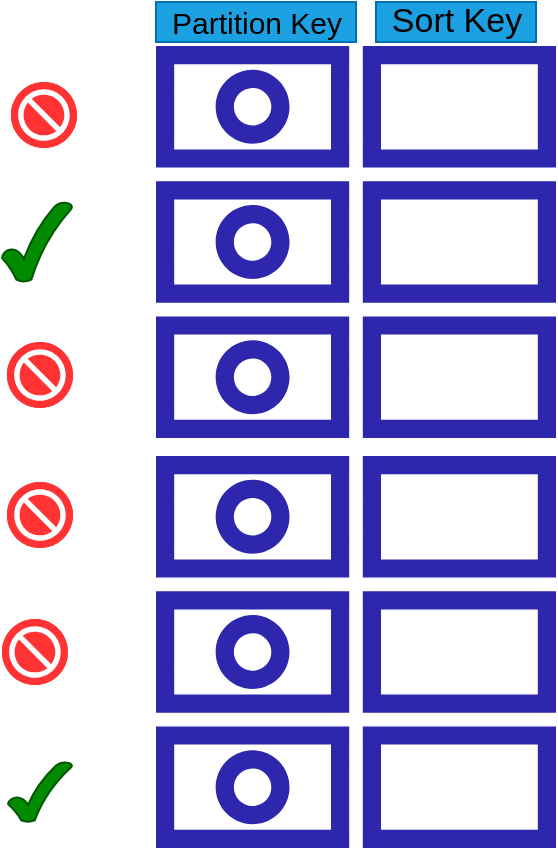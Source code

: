 <mxfile>
    <diagram id="1VAyFFP0JtMyp60UE6oi" name="Page-1">
        <mxGraphModel dx="1979" dy="500" grid="1" gridSize="10" guides="1" tooltips="1" connect="1" arrows="1" fold="1" page="1" pageScale="1" pageWidth="827" pageHeight="1169" background="#ffffff" math="0" shadow="0">
            <root>
                <mxCell id="0"/>
                <mxCell id="1" parent="0"/>
                <mxCell id="150" value="" style="sketch=0;outlineConnect=0;fontColor=#232F3E;gradientColor=none;fillColor=#2E27AD;strokeColor=none;dashed=0;verticalLabelPosition=bottom;verticalAlign=top;align=center;html=1;fontSize=12;fontStyle=0;aspect=fixed;pointerEvents=1;shape=mxgraph.aws4.attributes;" vertex="1" parent="1">
                    <mxGeometry x="-80" y="670" width="200" height="200" as="geometry"/>
                </mxCell>
                <mxCell id="153" value="" style="fillColor=#FF3333;verticalLabelPosition=bottom;sketch=0;html=1;strokeColor=#ffffff;verticalAlign=top;align=center;points=[[0.145,0.145,0],[0.5,0,0],[0.855,0.145,0],[1,0.5,0],[0.855,0.855,0],[0.5,1,0],[0.145,0.855,0],[0,0.5,0]];pointerEvents=1;shape=mxgraph.cisco_safe.compositeIcon;bgIcon=ellipse;resIcon=mxgraph.cisco_safe.capability.block;" vertex="1" parent="1">
                    <mxGeometry x="-152.5" y="690" width="33" height="33" as="geometry"/>
                </mxCell>
                <mxCell id="156" value="" style="verticalLabelPosition=bottom;verticalAlign=top;html=1;shape=mxgraph.basic.tick;fillColor=#008a00;fontColor=#ffffff;strokeColor=#005700;" vertex="1" parent="1">
                    <mxGeometry x="-157" y="750" width="35" height="40" as="geometry"/>
                </mxCell>
                <mxCell id="158" value="" style="fillColor=#FF3333;verticalLabelPosition=bottom;sketch=0;html=1;strokeColor=#ffffff;verticalAlign=top;align=center;points=[[0.145,0.145,0],[0.5,0,0],[0.855,0.145,0],[1,0.5,0],[0.855,0.855,0],[0.5,1,0],[0.145,0.855,0],[0,0.5,0]];pointerEvents=1;shape=mxgraph.cisco_safe.compositeIcon;bgIcon=ellipse;resIcon=mxgraph.cisco_safe.capability.block;" vertex="1" parent="1">
                    <mxGeometry x="-154.5" y="820" width="33" height="33" as="geometry"/>
                </mxCell>
                <mxCell id="159" value="" style="fillColor=#FF3333;verticalLabelPosition=bottom;sketch=0;html=1;strokeColor=#ffffff;verticalAlign=top;align=center;points=[[0.145,0.145,0],[0.5,0,0],[0.855,0.145,0],[1,0.5,0],[0.855,0.855,0],[0.5,1,0],[0.145,0.855,0],[0,0.5,0]];pointerEvents=1;shape=mxgraph.cisco_safe.compositeIcon;bgIcon=ellipse;resIcon=mxgraph.cisco_safe.capability.block;" vertex="1" parent="1">
                    <mxGeometry x="-154.5" y="890" width="33" height="33" as="geometry"/>
                </mxCell>
                <mxCell id="160" value="" style="verticalLabelPosition=bottom;verticalAlign=top;html=1;shape=mxgraph.basic.tick;fillColor=#008a00;fontColor=#ffffff;strokeColor=#005700;" vertex="1" parent="1">
                    <mxGeometry x="-154" y="1030" width="32" height="30" as="geometry"/>
                </mxCell>
                <mxCell id="161" value="" style="fillColor=#FF3333;verticalLabelPosition=bottom;sketch=0;html=1;strokeColor=#ffffff;verticalAlign=top;align=center;points=[[0.145,0.145,0],[0.5,0,0],[0.855,0.145,0],[1,0.5,0],[0.855,0.855,0],[0.5,1,0],[0.145,0.855,0],[0,0.5,0]];pointerEvents=1;shape=mxgraph.cisco_safe.compositeIcon;bgIcon=ellipse;resIcon=mxgraph.cisco_safe.capability.block;" vertex="1" parent="1">
                    <mxGeometry x="-157" y="958.5" width="33" height="33" as="geometry"/>
                </mxCell>
                <mxCell id="163" value="&lt;font color=&quot;#000000&quot; style=&quot;font-size: 15px&quot;&gt;Partition Key&lt;/font&gt;" style="text;html=1;align=center;verticalAlign=middle;resizable=0;points=[];autosize=1;strokeColor=#006EAF;fillColor=#1ba1e2;fontColor=#ffffff;" vertex="1" parent="1">
                    <mxGeometry x="-80" y="650" width="100" height="20" as="geometry"/>
                </mxCell>
                <mxCell id="164" value="" style="sketch=0;outlineConnect=0;fontColor=#232F3E;gradientColor=none;fillColor=#2E27AD;strokeColor=none;dashed=0;verticalLabelPosition=bottom;verticalAlign=top;align=center;html=1;fontSize=12;fontStyle=0;aspect=fixed;pointerEvents=1;shape=mxgraph.aws4.attributes;" vertex="1" parent="1">
                    <mxGeometry x="-80" y="875" width="200" height="200" as="geometry"/>
                </mxCell>
                <mxCell id="165" value="&lt;font color=&quot;#000000&quot; style=&quot;font-size: 17px&quot;&gt;Sort Key&lt;/font&gt;" style="text;html=1;align=center;verticalAlign=middle;resizable=0;points=[];autosize=1;strokeColor=#006EAF;fillColor=#1ba1e2;fontColor=#ffffff;" vertex="1" parent="1">
                    <mxGeometry x="30" y="650" width="80" height="20" as="geometry"/>
                </mxCell>
            </root>
        </mxGraphModel>
    </diagram>
</mxfile>